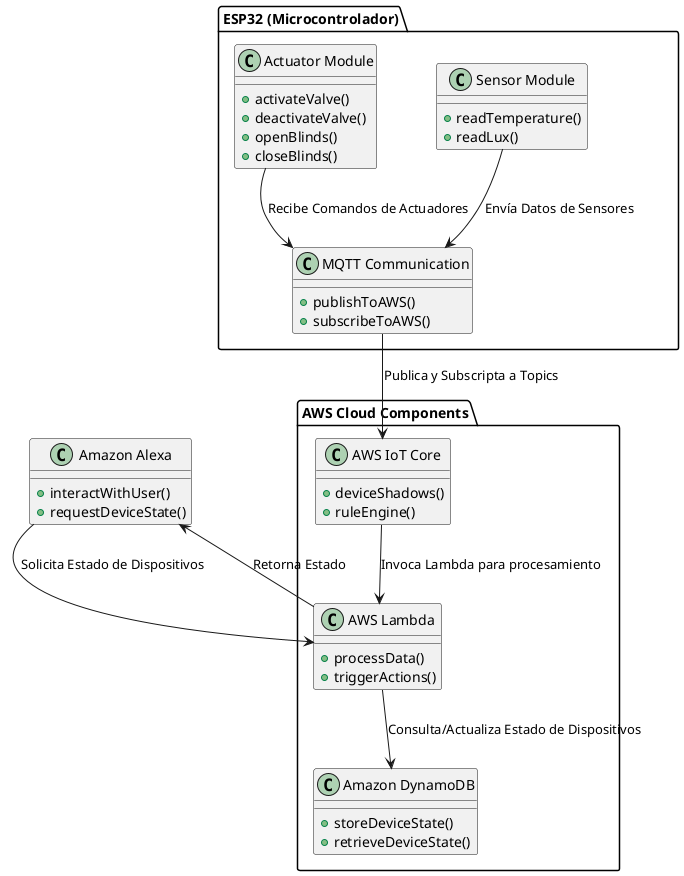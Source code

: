 @startuml

!define RECTANGLE class

' Definición de los módulos
package "ESP32 (Microcontrolador)" {
    RECTANGLE "Sensor Module" as sensorModule {
        + readTemperature()
        + readLux()
    }

    RECTANGLE "Actuator Module" as actuatorModule {
        + activateValve()
        + deactivateValve()
        + openBlinds()
        + closeBlinds()
    }

    RECTANGLE "MQTT Communication" as mqttComm {
        + publishToAWS()
        + subscribeToAWS()
    }
}

' AWS Components
package "AWS Cloud Components" {
    RECTANGLE "AWS IoT Core" as iotCore {
        + deviceShadows()
        + ruleEngine()
    }

    RECTANGLE "AWS Lambda" as lambdaFunctions {
        + processData()
        + triggerActions()
    }

    RECTANGLE "Amazon DynamoDB" as dynamoDB {
        + storeDeviceState()
        + retrieveDeviceState()
    }
}

' Comunicación entre ESP32 y AWS IoT Core
sensorModule -down-> mqttComm : "Envía Datos de Sensores"
actuatorModule -down-> mqttComm : "Recibe Comandos de Actuadores"
mqttComm -down-> iotCore : "Publica y Subscripta a Topics"

' AWS Lambda Functions Procesando Datos
iotCore -down-> lambdaFunctions : "Invoca Lambda para procesamiento"
lambdaFunctions -down-> dynamoDB : "Consulta/Actualiza Estado de Dispositivos"

' Comunicación de Alexa con Lambda
RECTANGLE "Amazon Alexa" as alexa {
    + interactWithUser()
    + requestDeviceState()
}

alexa -down-> lambdaFunctions : "Solicita Estado de Dispositivos"
lambdaFunctions -down-> alexa : "Retorna Estado"
@enduml
